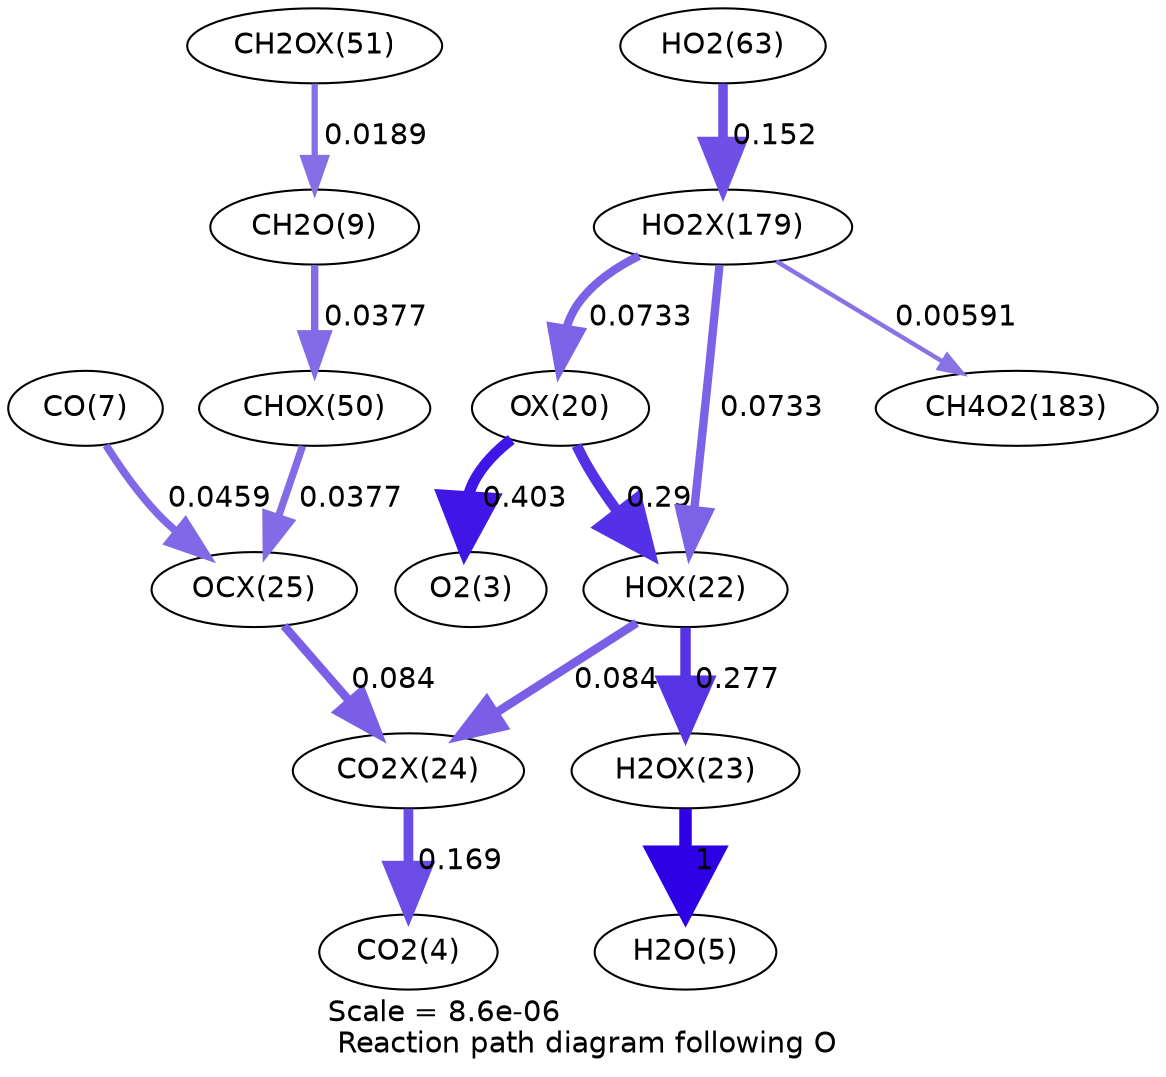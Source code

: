 digraph reaction_paths {
center=1;
s64 -> s5[fontname="Helvetica", penwidth=5.31, arrowsize=2.66, color="0.7, 0.903, 0.9"
, label=" 0.403"];
s64 -> s66[fontname="Helvetica", penwidth=5.06, arrowsize=2.53, color="0.7, 0.79, 0.9"
, label=" 0.29"];
s86 -> s64[fontname="Helvetica", penwidth=4.03, arrowsize=2.01, color="0.7, 0.573, 0.9"
, label=" 0.0733"];
s66 -> s67[fontname="Helvetica", penwidth=5.03, arrowsize=2.51, color="0.7, 0.777, 0.9"
, label=" 0.277"];
s66 -> s68[fontname="Helvetica", penwidth=4.13, arrowsize=2.07, color="0.7, 0.584, 0.9"
, label=" 0.084"];
s86 -> s66[fontname="Helvetica", penwidth=4.03, arrowsize=2.01, color="0.7, 0.573, 0.9"
, label=" 0.0733"];
s67 -> s7[fontname="Helvetica", penwidth=6, arrowsize=3, color="0.7, 1.5, 0.9"
, label=" 1"];
s9 -> s69[fontname="Helvetica", penwidth=3.67, arrowsize=1.84, color="0.7, 0.546, 0.9"
, label=" 0.0459"];
s69 -> s68[fontname="Helvetica", penwidth=4.13, arrowsize=2.07, color="0.7, 0.584, 0.9"
, label=" 0.084"];
s78 -> s69[fontname="Helvetica", penwidth=3.53, arrowsize=1.76, color="0.7, 0.538, 0.9"
, label=" 0.0377"];
s68 -> s6[fontname="Helvetica", penwidth=4.66, arrowsize=2.33, color="0.7, 0.669, 0.9"
, label=" 0.169"];
s79 -> s11[fontname="Helvetica", penwidth=3, arrowsize=1.5, color="0.7, 0.519, 0.9"
, label=" 0.0189"];
s11 -> s78[fontname="Helvetica", penwidth=3.53, arrowsize=1.76, color="0.7, 0.538, 0.9"
, label=" 0.0377"];
s23 -> s86[fontname="Helvetica", penwidth=4.58, arrowsize=2.29, color="0.7, 0.652, 0.9"
, label=" 0.152"];
s86 -> s39[fontname="Helvetica", penwidth=2.13, arrowsize=1.06, color="0.7, 0.506, 0.9"
, label=" 0.00591"];
s5 [ fontname="Helvetica", label="O2(3)"];
s6 [ fontname="Helvetica", label="CO2(4)"];
s7 [ fontname="Helvetica", label="H2O(5)"];
s9 [ fontname="Helvetica", label="CO(7)"];
s11 [ fontname="Helvetica", label="CH2O(9)"];
s23 [ fontname="Helvetica", label="HO2(63)"];
s39 [ fontname="Helvetica", label="CH4O2(183)"];
s64 [ fontname="Helvetica", label="OX(20)"];
s66 [ fontname="Helvetica", label="HOX(22)"];
s67 [ fontname="Helvetica", label="H2OX(23)"];
s68 [ fontname="Helvetica", label="CO2X(24)"];
s69 [ fontname="Helvetica", label="OCX(25)"];
s78 [ fontname="Helvetica", label="CHOX(50)"];
s79 [ fontname="Helvetica", label="CH2OX(51)"];
s86 [ fontname="Helvetica", label="HO2X(179)"];
 label = "Scale = 8.6e-06\l Reaction path diagram following O";
 fontname = "Helvetica";
}
